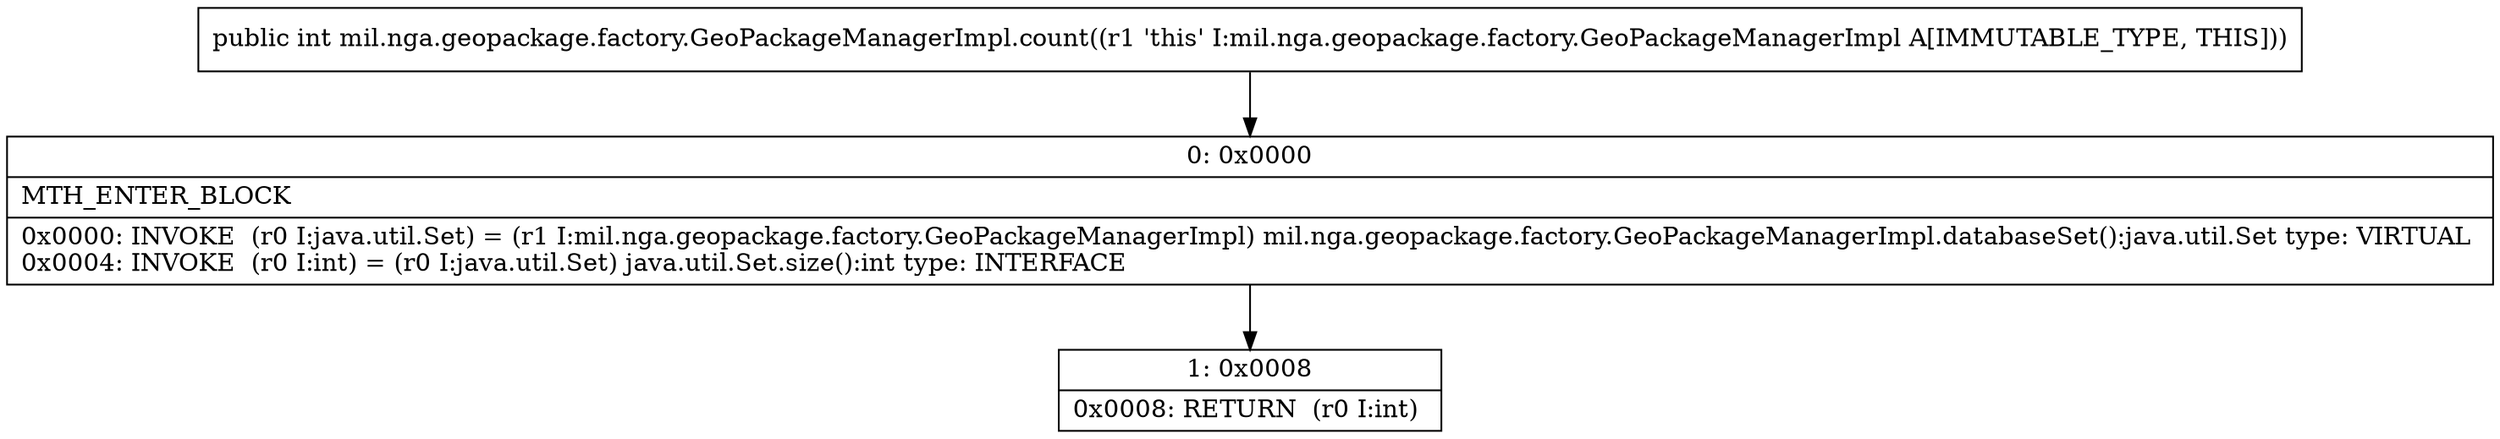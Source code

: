 digraph "CFG formil.nga.geopackage.factory.GeoPackageManagerImpl.count()I" {
Node_0 [shape=record,label="{0\:\ 0x0000|MTH_ENTER_BLOCK\l|0x0000: INVOKE  (r0 I:java.util.Set) = (r1 I:mil.nga.geopackage.factory.GeoPackageManagerImpl) mil.nga.geopackage.factory.GeoPackageManagerImpl.databaseSet():java.util.Set type: VIRTUAL \l0x0004: INVOKE  (r0 I:int) = (r0 I:java.util.Set) java.util.Set.size():int type: INTERFACE \l}"];
Node_1 [shape=record,label="{1\:\ 0x0008|0x0008: RETURN  (r0 I:int) \l}"];
MethodNode[shape=record,label="{public int mil.nga.geopackage.factory.GeoPackageManagerImpl.count((r1 'this' I:mil.nga.geopackage.factory.GeoPackageManagerImpl A[IMMUTABLE_TYPE, THIS])) }"];
MethodNode -> Node_0;
Node_0 -> Node_1;
}

